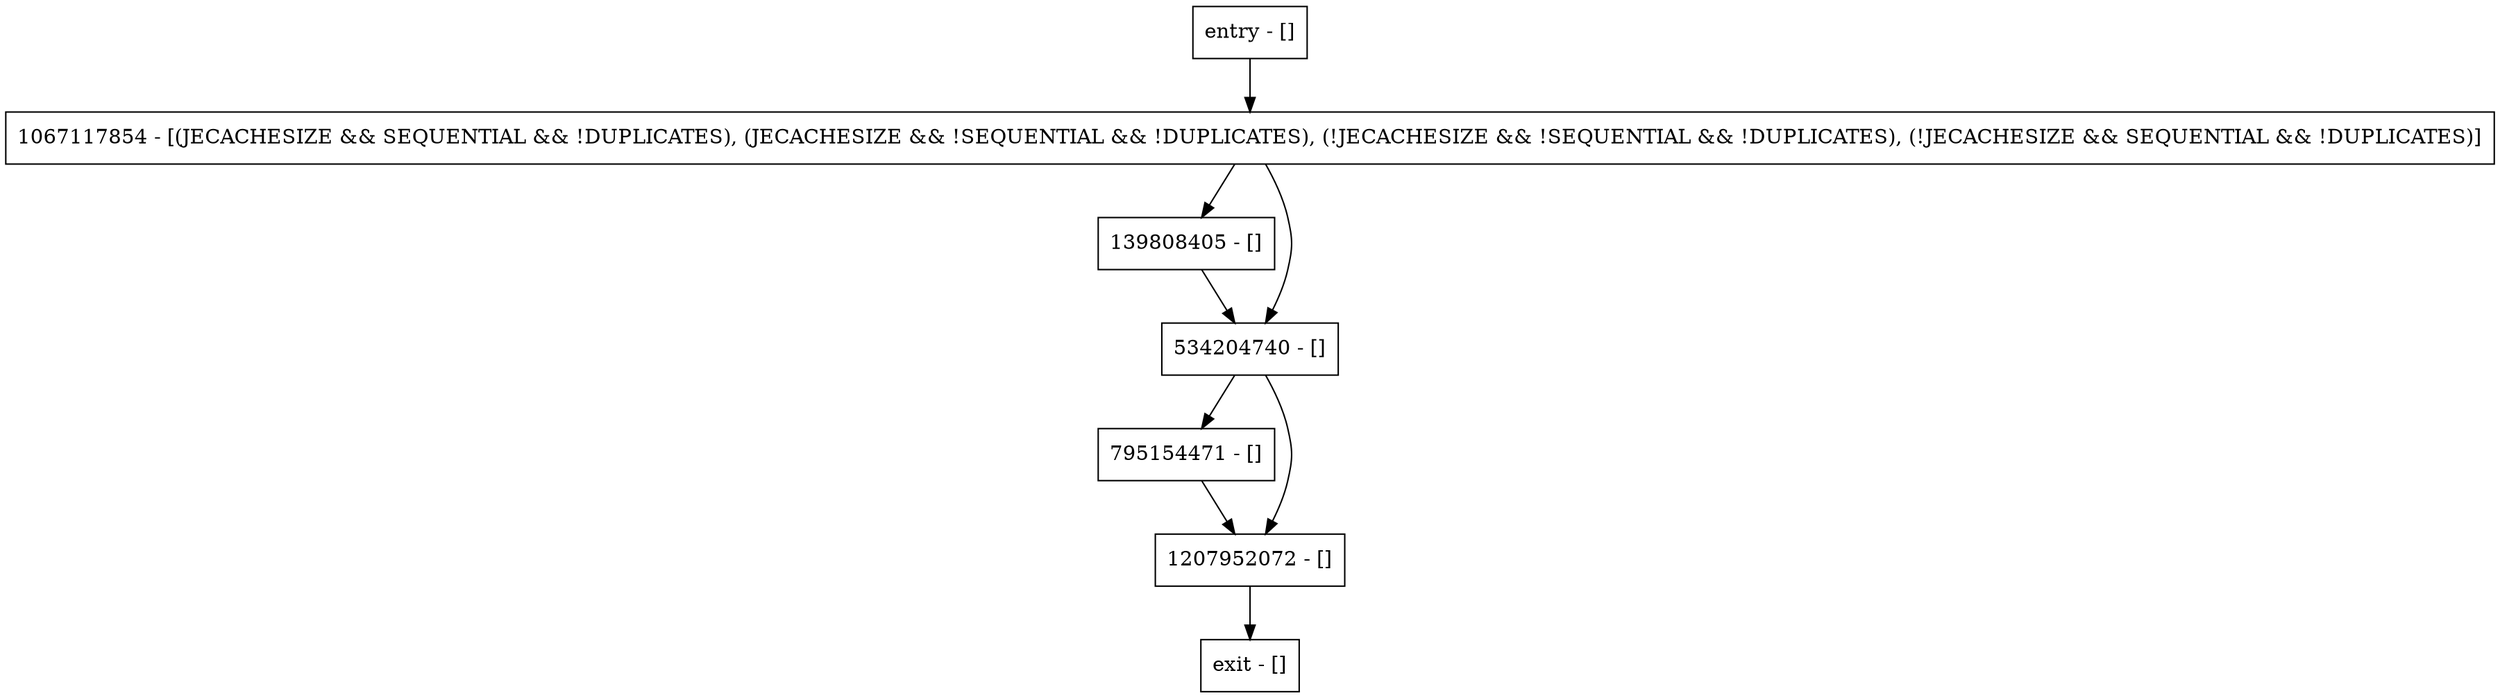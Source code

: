 digraph getFileSummary {
node [shape=record];
795154471 [label="795154471 - []"];
entry [label="entry - []"];
exit [label="exit - []"];
1067117854 [label="1067117854 - [(JECACHESIZE && SEQUENTIAL && !DUPLICATES), (JECACHESIZE && !SEQUENTIAL && !DUPLICATES), (!JECACHESIZE && !SEQUENTIAL && !DUPLICATES), (!JECACHESIZE && SEQUENTIAL && !DUPLICATES)]"];
139808405 [label="139808405 - []"];
534204740 [label="534204740 - []"];
1207952072 [label="1207952072 - []"];
entry;
exit;
795154471 -> 1207952072;
entry -> 1067117854;
1067117854 -> 139808405;
1067117854 -> 534204740;
139808405 -> 534204740;
534204740 -> 795154471;
534204740 -> 1207952072;
1207952072 -> exit;
}

